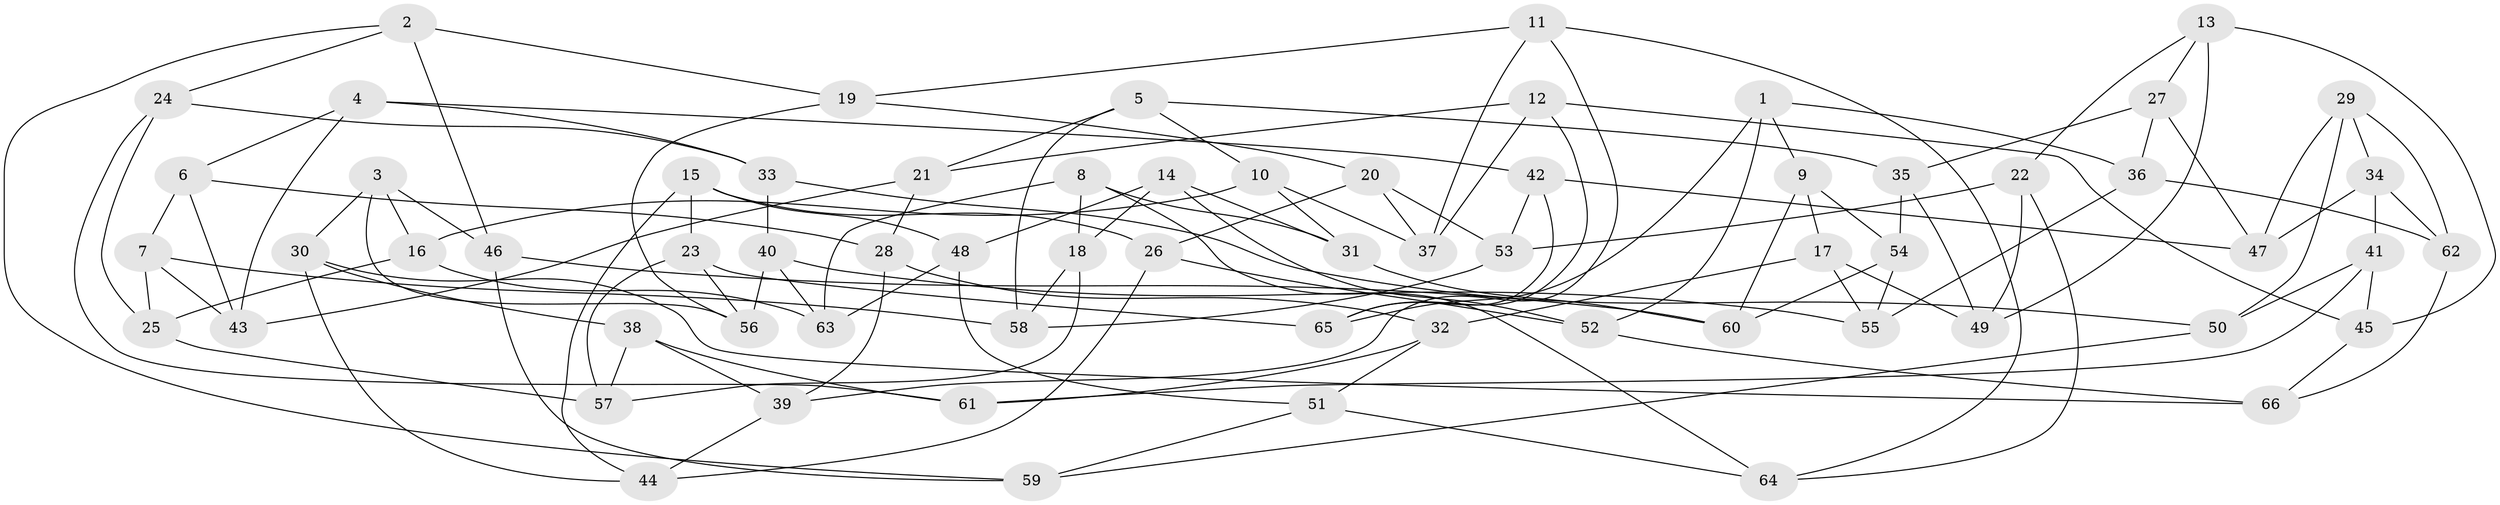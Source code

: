 // Generated by graph-tools (version 1.1) at 2025/38/03/09/25 02:38:14]
// undirected, 66 vertices, 132 edges
graph export_dot {
graph [start="1"]
  node [color=gray90,style=filled];
  1;
  2;
  3;
  4;
  5;
  6;
  7;
  8;
  9;
  10;
  11;
  12;
  13;
  14;
  15;
  16;
  17;
  18;
  19;
  20;
  21;
  22;
  23;
  24;
  25;
  26;
  27;
  28;
  29;
  30;
  31;
  32;
  33;
  34;
  35;
  36;
  37;
  38;
  39;
  40;
  41;
  42;
  43;
  44;
  45;
  46;
  47;
  48;
  49;
  50;
  51;
  52;
  53;
  54;
  55;
  56;
  57;
  58;
  59;
  60;
  61;
  62;
  63;
  64;
  65;
  66;
  1 -- 36;
  1 -- 65;
  1 -- 52;
  1 -- 9;
  2 -- 59;
  2 -- 19;
  2 -- 24;
  2 -- 46;
  3 -- 16;
  3 -- 30;
  3 -- 46;
  3 -- 56;
  4 -- 6;
  4 -- 42;
  4 -- 33;
  4 -- 43;
  5 -- 10;
  5 -- 35;
  5 -- 21;
  5 -- 58;
  6 -- 43;
  6 -- 28;
  6 -- 7;
  7 -- 58;
  7 -- 25;
  7 -- 43;
  8 -- 63;
  8 -- 18;
  8 -- 64;
  8 -- 31;
  9 -- 60;
  9 -- 17;
  9 -- 54;
  10 -- 16;
  10 -- 31;
  10 -- 37;
  11 -- 39;
  11 -- 64;
  11 -- 19;
  11 -- 37;
  12 -- 45;
  12 -- 21;
  12 -- 37;
  12 -- 65;
  13 -- 49;
  13 -- 27;
  13 -- 45;
  13 -- 22;
  14 -- 18;
  14 -- 31;
  14 -- 48;
  14 -- 52;
  15 -- 44;
  15 -- 48;
  15 -- 26;
  15 -- 23;
  16 -- 25;
  16 -- 63;
  17 -- 32;
  17 -- 55;
  17 -- 49;
  18 -- 58;
  18 -- 57;
  19 -- 20;
  19 -- 56;
  20 -- 37;
  20 -- 53;
  20 -- 26;
  21 -- 43;
  21 -- 28;
  22 -- 49;
  22 -- 53;
  22 -- 64;
  23 -- 57;
  23 -- 65;
  23 -- 56;
  24 -- 33;
  24 -- 25;
  24 -- 61;
  25 -- 57;
  26 -- 44;
  26 -- 52;
  27 -- 35;
  27 -- 36;
  27 -- 47;
  28 -- 32;
  28 -- 39;
  29 -- 47;
  29 -- 62;
  29 -- 34;
  29 -- 50;
  30 -- 44;
  30 -- 38;
  30 -- 66;
  31 -- 60;
  32 -- 51;
  32 -- 61;
  33 -- 50;
  33 -- 40;
  34 -- 62;
  34 -- 47;
  34 -- 41;
  35 -- 54;
  35 -- 49;
  36 -- 62;
  36 -- 55;
  38 -- 57;
  38 -- 61;
  38 -- 39;
  39 -- 44;
  40 -- 56;
  40 -- 55;
  40 -- 63;
  41 -- 61;
  41 -- 45;
  41 -- 50;
  42 -- 47;
  42 -- 65;
  42 -- 53;
  45 -- 66;
  46 -- 60;
  46 -- 59;
  48 -- 63;
  48 -- 51;
  50 -- 59;
  51 -- 64;
  51 -- 59;
  52 -- 66;
  53 -- 58;
  54 -- 60;
  54 -- 55;
  62 -- 66;
}
